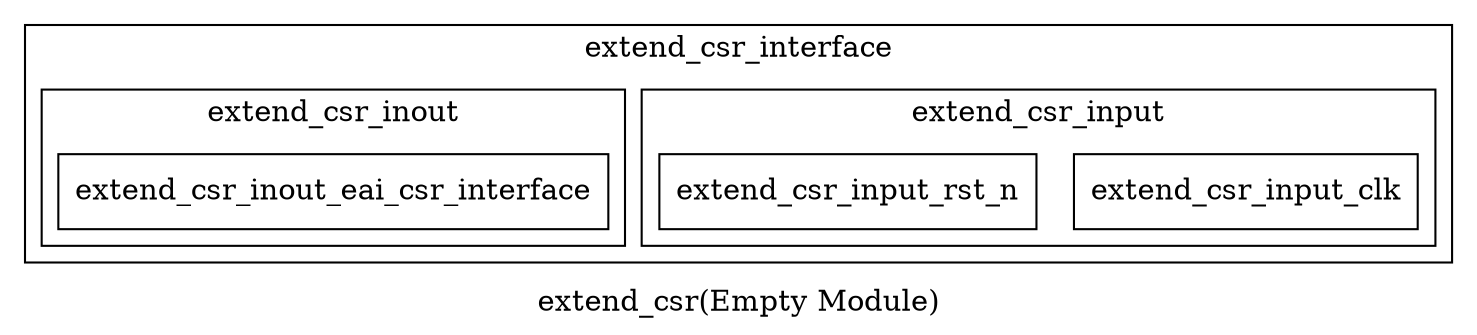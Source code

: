 digraph cluster_extend_csr {
label = "extend_csr(Empty Module)";

subgraph cluster_extend_csr_interface {
label = "extend_csr_interface";

subgraph cluster_extend_csr_input {
    label = "extend_csr_input";
    extend_csr_input_clk  [ shape=box, label="extend_csr_input_clk", color="black", fontcolor="black" ];
    extend_csr_input_rst_n  [ shape=box, label="extend_csr_input_rst_n", color="black", fontcolor="black" ];
}

subgraph cluster_extend_csr_output {
    label = "extend_csr_output";
}

subgraph cluster_extend_csr_inout {
    label = "extend_csr_inout";
    extend_csr_inout_eai_csr_interface  [ shape=box, label="extend_csr_inout_eai_csr_interface", color="black", fontcolor="black" ];
}

}

}